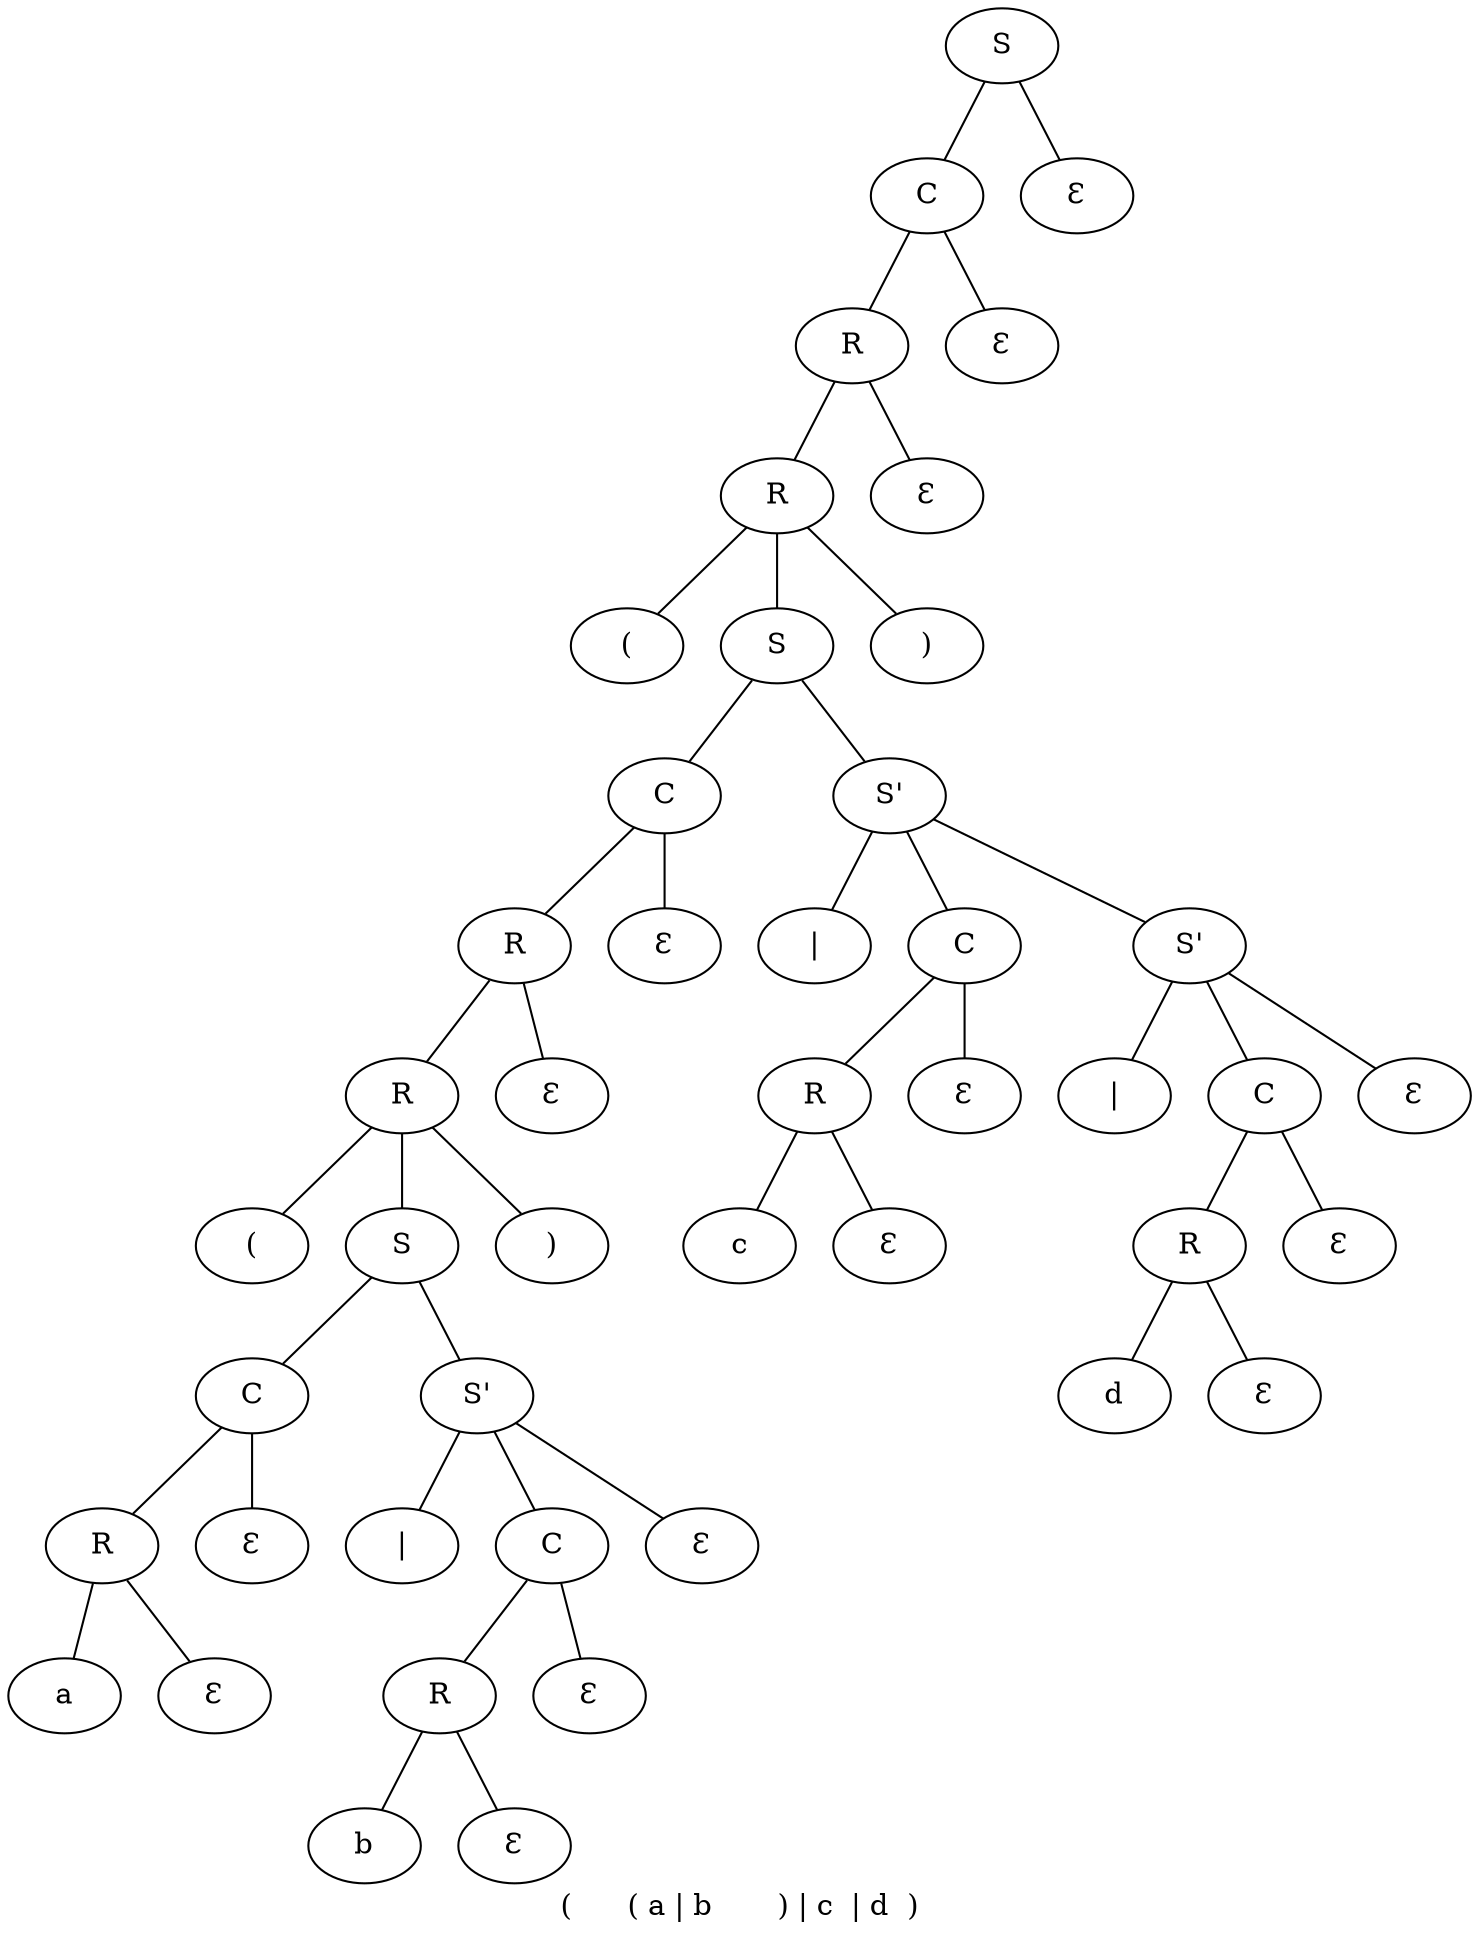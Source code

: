 graph {
label="(      ( a | b       ) | c  | d  )"
60559178
60559178 [label="S"]
60559178 -- 395629617
395629617 [label="C"]
395629617 -- 1122134344
1122134344 [label="R"]
1122134344 -- 1471868639
1471868639 [label="R"]
1471868639 -- 876563773
876563773 [label="("]
1471868639 [label="R"]
1471868639 -- 87765719
87765719 [label="S"]
87765719 -- 1413653265
1413653265 [label="C"]
1413653265 -- 1418621776
1418621776 [label="R"]
1418621776 -- 446073433
446073433 [label="R"]
446073433 -- 1181199958
1181199958 [label="("]
446073433 [label="R"]
446073433 -- 125622176
125622176 [label="S"]
125622176 -- 542060780
542060780 [label="C"]
542060780 -- 237351678
237351678 [label="R"]
237351678 -- 1967892594
1967892594 [label="a"]
237351678 [label="R"]
237351678 -- 342597804
342597804 [label="Ɛ"]
542060780 [label="C"]
542060780 -- 1308244637
1308244637 [label="Ɛ"]
125622176 [label="S"]
125622176 -- 1860944798
1860944798 [label="S'"]
1860944798 -- 1179381257
1179381257 [label="|"]
1860944798 [label="S'"]
1860944798 -- 258754732
258754732 [label="C"]
258754732 -- 333362446
333362446 [label="R"]
333362446 -- 597255128
597255128 [label="b"]
333362446 [label="R"]
333362446 -- 985397764
985397764 [label="Ɛ"]
258754732 [label="C"]
258754732 -- 1476394199
1476394199 [label="Ɛ"]
1860944798 [label="S'"]
1860944798 -- 837764579
837764579 [label="Ɛ"]
446073433 [label="R"]
446073433 -- 1501587365
1501587365 [label=")"]
1418621776 [label="R"]
1418621776 -- 1007603019
1007603019 [label="Ɛ"]
1413653265 [label="C"]
1413653265 -- 348100441
348100441 [label="Ɛ"]
87765719 [label="S"]
87765719 -- 1597249648
1597249648 [label="S'"]
1597249648 -- 89387388
89387388 [label="|"]
1597249648 [label="S'"]
1597249648 -- 1333592072
1333592072 [label="C"]
1333592072 -- 655381473
655381473 [label="R"]
655381473 -- 1486371051
1486371051 [label="c"]
655381473 [label="R"]
655381473 -- 1121647253
1121647253 [label="Ɛ"]
1333592072 [label="C"]
1333592072 -- 1694556038
1694556038 [label="Ɛ"]
1597249648 [label="S'"]
1597249648 -- 1076496284
1076496284 [label="S'"]
1076496284 -- 1508646930
1508646930 [label="|"]
1076496284 [label="S'"]
1076496284 -- 1291286504
1291286504 [label="C"]
1291286504 -- 795372831
795372831 [label="R"]
795372831 -- 1072601481
1072601481 [label="d"]
795372831 [label="R"]
795372831 -- 121295574
121295574 [label="Ɛ"]
1291286504 [label="C"]
1291286504 -- 1887813102
1887813102 [label="Ɛ"]
1076496284 [label="S'"]
1076496284 -- 485041780
485041780 [label="Ɛ"]
1471868639 [label="R"]
1471868639 -- 1459672753
1459672753 [label=")"]
1122134344 [label="R"]
1122134344 -- 117244645
117244645 [label="Ɛ"]
395629617 [label="C"]
395629617 -- 1540011289
1540011289 [label="Ɛ"]
60559178 [label="S"]
60559178 -- 239465106
239465106 [label="Ɛ"]
}
